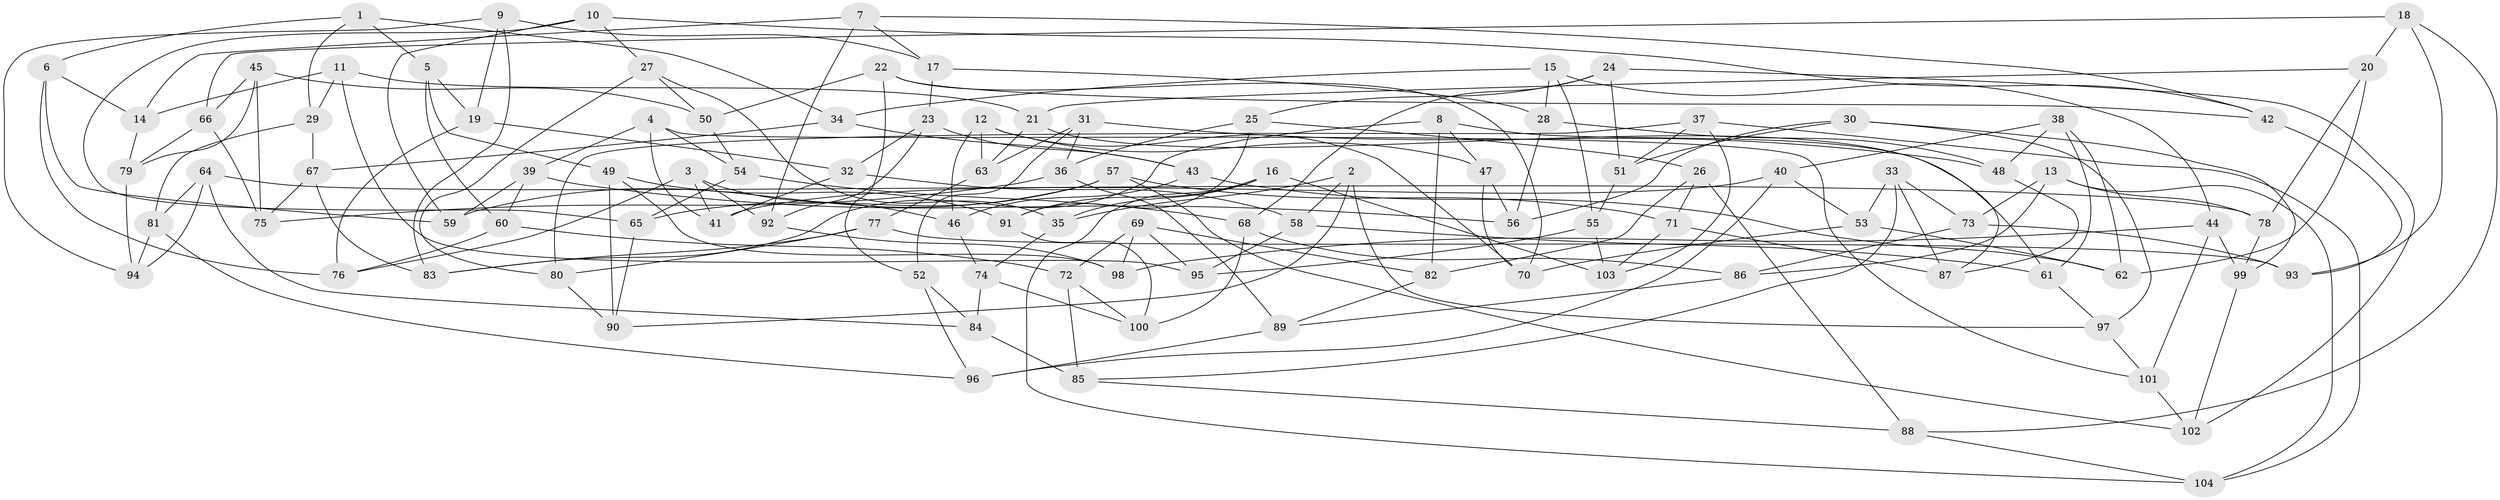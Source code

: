 // Generated by graph-tools (version 1.1) at 2025/38/03/09/25 02:38:19]
// undirected, 104 vertices, 208 edges
graph export_dot {
graph [start="1"]
  node [color=gray90,style=filled];
  1;
  2;
  3;
  4;
  5;
  6;
  7;
  8;
  9;
  10;
  11;
  12;
  13;
  14;
  15;
  16;
  17;
  18;
  19;
  20;
  21;
  22;
  23;
  24;
  25;
  26;
  27;
  28;
  29;
  30;
  31;
  32;
  33;
  34;
  35;
  36;
  37;
  38;
  39;
  40;
  41;
  42;
  43;
  44;
  45;
  46;
  47;
  48;
  49;
  50;
  51;
  52;
  53;
  54;
  55;
  56;
  57;
  58;
  59;
  60;
  61;
  62;
  63;
  64;
  65;
  66;
  67;
  68;
  69;
  70;
  71;
  72;
  73;
  74;
  75;
  76;
  77;
  78;
  79;
  80;
  81;
  82;
  83;
  84;
  85;
  86;
  87;
  88;
  89;
  90;
  91;
  92;
  93;
  94;
  95;
  96;
  97;
  98;
  99;
  100;
  101;
  102;
  103;
  104;
  1 -- 6;
  1 -- 34;
  1 -- 5;
  1 -- 29;
  2 -- 58;
  2 -- 35;
  2 -- 97;
  2 -- 90;
  3 -- 41;
  3 -- 92;
  3 -- 46;
  3 -- 76;
  4 -- 41;
  4 -- 54;
  4 -- 39;
  4 -- 101;
  5 -- 19;
  5 -- 49;
  5 -- 60;
  6 -- 59;
  6 -- 14;
  6 -- 76;
  7 -- 92;
  7 -- 14;
  7 -- 42;
  7 -- 17;
  8 -- 47;
  8 -- 82;
  8 -- 83;
  8 -- 87;
  9 -- 17;
  9 -- 19;
  9 -- 83;
  9 -- 94;
  10 -- 59;
  10 -- 42;
  10 -- 27;
  10 -- 65;
  11 -- 21;
  11 -- 14;
  11 -- 29;
  11 -- 95;
  12 -- 63;
  12 -- 70;
  12 -- 46;
  12 -- 47;
  13 -- 78;
  13 -- 86;
  13 -- 73;
  13 -- 104;
  14 -- 79;
  15 -- 55;
  15 -- 44;
  15 -- 34;
  15 -- 28;
  16 -- 35;
  16 -- 104;
  16 -- 103;
  16 -- 91;
  17 -- 28;
  17 -- 23;
  18 -- 88;
  18 -- 93;
  18 -- 66;
  18 -- 20;
  19 -- 76;
  19 -- 32;
  20 -- 62;
  20 -- 78;
  20 -- 21;
  21 -- 61;
  21 -- 63;
  22 -- 52;
  22 -- 70;
  22 -- 42;
  22 -- 50;
  23 -- 32;
  23 -- 92;
  23 -- 43;
  24 -- 25;
  24 -- 68;
  24 -- 51;
  24 -- 102;
  25 -- 91;
  25 -- 36;
  25 -- 26;
  26 -- 82;
  26 -- 71;
  26 -- 88;
  27 -- 80;
  27 -- 35;
  27 -- 50;
  28 -- 48;
  28 -- 56;
  29 -- 67;
  29 -- 81;
  30 -- 56;
  30 -- 97;
  30 -- 99;
  30 -- 51;
  31 -- 36;
  31 -- 63;
  31 -- 52;
  31 -- 48;
  32 -- 58;
  32 -- 41;
  33 -- 73;
  33 -- 85;
  33 -- 87;
  33 -- 53;
  34 -- 67;
  34 -- 43;
  35 -- 74;
  36 -- 75;
  36 -- 89;
  37 -- 51;
  37 -- 104;
  37 -- 80;
  37 -- 103;
  38 -- 62;
  38 -- 61;
  38 -- 48;
  38 -- 40;
  39 -- 56;
  39 -- 60;
  39 -- 59;
  40 -- 53;
  40 -- 96;
  40 -- 41;
  42 -- 93;
  43 -- 46;
  43 -- 62;
  44 -- 98;
  44 -- 99;
  44 -- 101;
  45 -- 75;
  45 -- 66;
  45 -- 50;
  45 -- 79;
  46 -- 74;
  47 -- 56;
  47 -- 70;
  48 -- 87;
  49 -- 91;
  49 -- 98;
  49 -- 90;
  50 -- 54;
  51 -- 55;
  52 -- 96;
  52 -- 84;
  53 -- 62;
  53 -- 70;
  54 -- 65;
  54 -- 68;
  55 -- 95;
  55 -- 103;
  57 -- 59;
  57 -- 71;
  57 -- 102;
  57 -- 65;
  58 -- 95;
  58 -- 61;
  60 -- 76;
  60 -- 72;
  61 -- 97;
  63 -- 77;
  64 -- 81;
  64 -- 94;
  64 -- 78;
  64 -- 84;
  65 -- 90;
  66 -- 75;
  66 -- 79;
  67 -- 83;
  67 -- 75;
  68 -- 86;
  68 -- 100;
  69 -- 98;
  69 -- 82;
  69 -- 72;
  69 -- 95;
  71 -- 103;
  71 -- 87;
  72 -- 100;
  72 -- 85;
  73 -- 93;
  73 -- 86;
  74 -- 100;
  74 -- 84;
  77 -- 83;
  77 -- 80;
  77 -- 93;
  78 -- 99;
  79 -- 94;
  80 -- 90;
  81 -- 94;
  81 -- 96;
  82 -- 89;
  84 -- 85;
  85 -- 88;
  86 -- 89;
  88 -- 104;
  89 -- 96;
  91 -- 100;
  92 -- 98;
  97 -- 101;
  99 -- 102;
  101 -- 102;
}
